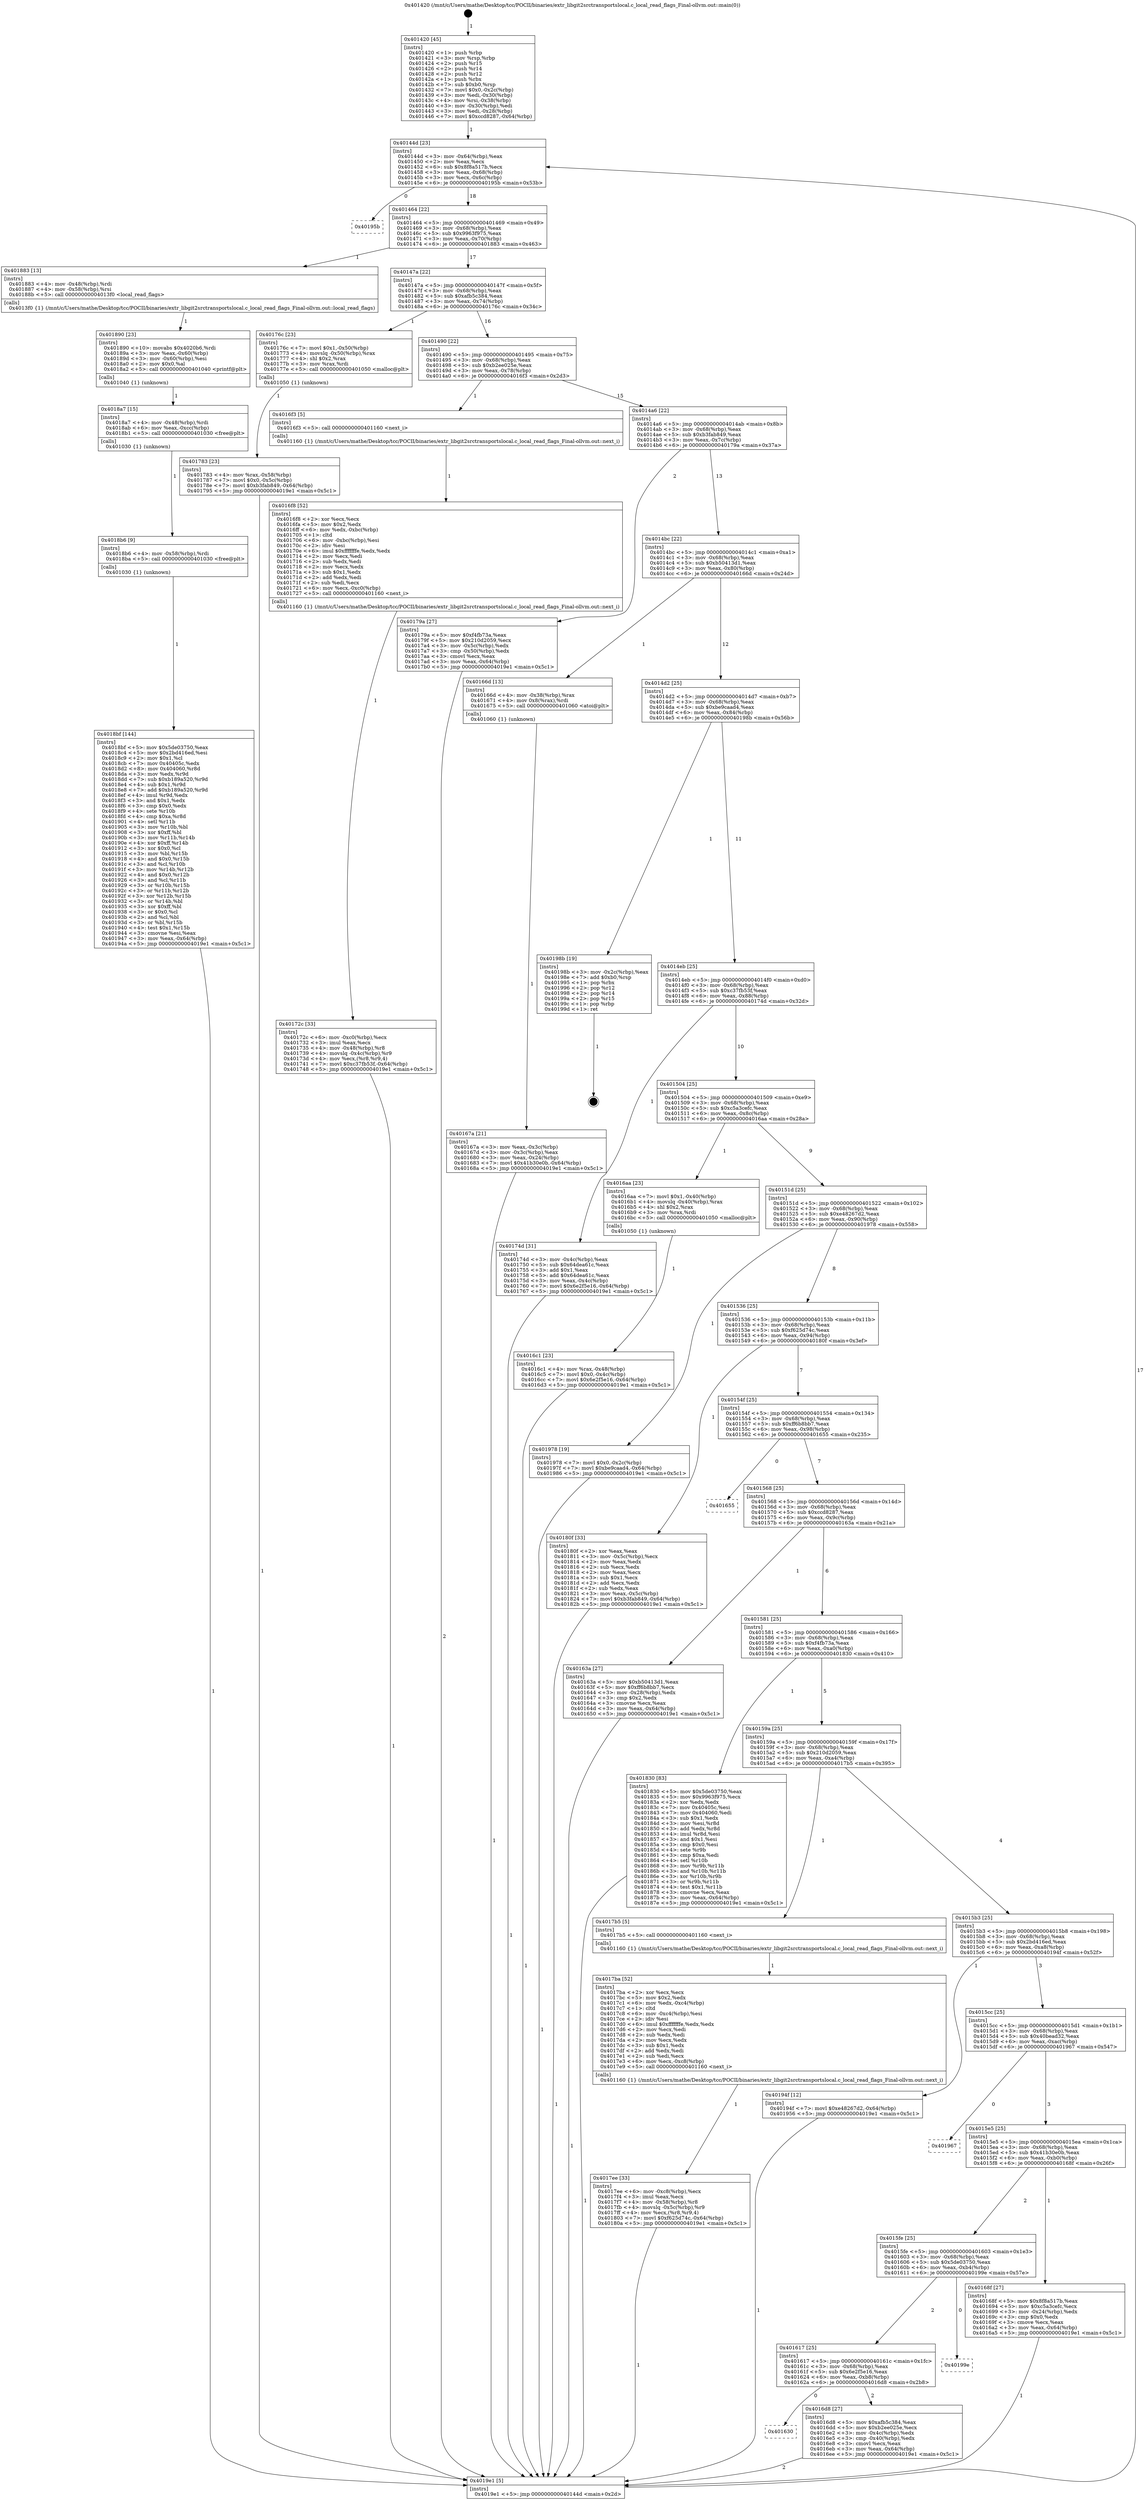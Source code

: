 digraph "0x401420" {
  label = "0x401420 (/mnt/c/Users/mathe/Desktop/tcc/POCII/binaries/extr_libgit2srctransportslocal.c_local_read_flags_Final-ollvm.out::main(0))"
  labelloc = "t"
  node[shape=record]

  Entry [label="",width=0.3,height=0.3,shape=circle,fillcolor=black,style=filled]
  "0x40144d" [label="{
     0x40144d [23]\l
     | [instrs]\l
     &nbsp;&nbsp;0x40144d \<+3\>: mov -0x64(%rbp),%eax\l
     &nbsp;&nbsp;0x401450 \<+2\>: mov %eax,%ecx\l
     &nbsp;&nbsp;0x401452 \<+6\>: sub $0x8f8a517b,%ecx\l
     &nbsp;&nbsp;0x401458 \<+3\>: mov %eax,-0x68(%rbp)\l
     &nbsp;&nbsp;0x40145b \<+3\>: mov %ecx,-0x6c(%rbp)\l
     &nbsp;&nbsp;0x40145e \<+6\>: je 000000000040195b \<main+0x53b\>\l
  }"]
  "0x40195b" [label="{
     0x40195b\l
  }", style=dashed]
  "0x401464" [label="{
     0x401464 [22]\l
     | [instrs]\l
     &nbsp;&nbsp;0x401464 \<+5\>: jmp 0000000000401469 \<main+0x49\>\l
     &nbsp;&nbsp;0x401469 \<+3\>: mov -0x68(%rbp),%eax\l
     &nbsp;&nbsp;0x40146c \<+5\>: sub $0x9963f975,%eax\l
     &nbsp;&nbsp;0x401471 \<+3\>: mov %eax,-0x70(%rbp)\l
     &nbsp;&nbsp;0x401474 \<+6\>: je 0000000000401883 \<main+0x463\>\l
  }"]
  Exit [label="",width=0.3,height=0.3,shape=circle,fillcolor=black,style=filled,peripheries=2]
  "0x401883" [label="{
     0x401883 [13]\l
     | [instrs]\l
     &nbsp;&nbsp;0x401883 \<+4\>: mov -0x48(%rbp),%rdi\l
     &nbsp;&nbsp;0x401887 \<+4\>: mov -0x58(%rbp),%rsi\l
     &nbsp;&nbsp;0x40188b \<+5\>: call 00000000004013f0 \<local_read_flags\>\l
     | [calls]\l
     &nbsp;&nbsp;0x4013f0 \{1\} (/mnt/c/Users/mathe/Desktop/tcc/POCII/binaries/extr_libgit2srctransportslocal.c_local_read_flags_Final-ollvm.out::local_read_flags)\l
  }"]
  "0x40147a" [label="{
     0x40147a [22]\l
     | [instrs]\l
     &nbsp;&nbsp;0x40147a \<+5\>: jmp 000000000040147f \<main+0x5f\>\l
     &nbsp;&nbsp;0x40147f \<+3\>: mov -0x68(%rbp),%eax\l
     &nbsp;&nbsp;0x401482 \<+5\>: sub $0xafb5c384,%eax\l
     &nbsp;&nbsp;0x401487 \<+3\>: mov %eax,-0x74(%rbp)\l
     &nbsp;&nbsp;0x40148a \<+6\>: je 000000000040176c \<main+0x34c\>\l
  }"]
  "0x4018bf" [label="{
     0x4018bf [144]\l
     | [instrs]\l
     &nbsp;&nbsp;0x4018bf \<+5\>: mov $0x5de03750,%eax\l
     &nbsp;&nbsp;0x4018c4 \<+5\>: mov $0x2bd416ed,%esi\l
     &nbsp;&nbsp;0x4018c9 \<+2\>: mov $0x1,%cl\l
     &nbsp;&nbsp;0x4018cb \<+7\>: mov 0x40405c,%edx\l
     &nbsp;&nbsp;0x4018d2 \<+8\>: mov 0x404060,%r8d\l
     &nbsp;&nbsp;0x4018da \<+3\>: mov %edx,%r9d\l
     &nbsp;&nbsp;0x4018dd \<+7\>: sub $0xb189a520,%r9d\l
     &nbsp;&nbsp;0x4018e4 \<+4\>: sub $0x1,%r9d\l
     &nbsp;&nbsp;0x4018e8 \<+7\>: add $0xb189a520,%r9d\l
     &nbsp;&nbsp;0x4018ef \<+4\>: imul %r9d,%edx\l
     &nbsp;&nbsp;0x4018f3 \<+3\>: and $0x1,%edx\l
     &nbsp;&nbsp;0x4018f6 \<+3\>: cmp $0x0,%edx\l
     &nbsp;&nbsp;0x4018f9 \<+4\>: sete %r10b\l
     &nbsp;&nbsp;0x4018fd \<+4\>: cmp $0xa,%r8d\l
     &nbsp;&nbsp;0x401901 \<+4\>: setl %r11b\l
     &nbsp;&nbsp;0x401905 \<+3\>: mov %r10b,%bl\l
     &nbsp;&nbsp;0x401908 \<+3\>: xor $0xff,%bl\l
     &nbsp;&nbsp;0x40190b \<+3\>: mov %r11b,%r14b\l
     &nbsp;&nbsp;0x40190e \<+4\>: xor $0xff,%r14b\l
     &nbsp;&nbsp;0x401912 \<+3\>: xor $0x0,%cl\l
     &nbsp;&nbsp;0x401915 \<+3\>: mov %bl,%r15b\l
     &nbsp;&nbsp;0x401918 \<+4\>: and $0x0,%r15b\l
     &nbsp;&nbsp;0x40191c \<+3\>: and %cl,%r10b\l
     &nbsp;&nbsp;0x40191f \<+3\>: mov %r14b,%r12b\l
     &nbsp;&nbsp;0x401922 \<+4\>: and $0x0,%r12b\l
     &nbsp;&nbsp;0x401926 \<+3\>: and %cl,%r11b\l
     &nbsp;&nbsp;0x401929 \<+3\>: or %r10b,%r15b\l
     &nbsp;&nbsp;0x40192c \<+3\>: or %r11b,%r12b\l
     &nbsp;&nbsp;0x40192f \<+3\>: xor %r12b,%r15b\l
     &nbsp;&nbsp;0x401932 \<+3\>: or %r14b,%bl\l
     &nbsp;&nbsp;0x401935 \<+3\>: xor $0xff,%bl\l
     &nbsp;&nbsp;0x401938 \<+3\>: or $0x0,%cl\l
     &nbsp;&nbsp;0x40193b \<+2\>: and %cl,%bl\l
     &nbsp;&nbsp;0x40193d \<+3\>: or %bl,%r15b\l
     &nbsp;&nbsp;0x401940 \<+4\>: test $0x1,%r15b\l
     &nbsp;&nbsp;0x401944 \<+3\>: cmovne %esi,%eax\l
     &nbsp;&nbsp;0x401947 \<+3\>: mov %eax,-0x64(%rbp)\l
     &nbsp;&nbsp;0x40194a \<+5\>: jmp 00000000004019e1 \<main+0x5c1\>\l
  }"]
  "0x40176c" [label="{
     0x40176c [23]\l
     | [instrs]\l
     &nbsp;&nbsp;0x40176c \<+7\>: movl $0x1,-0x50(%rbp)\l
     &nbsp;&nbsp;0x401773 \<+4\>: movslq -0x50(%rbp),%rax\l
     &nbsp;&nbsp;0x401777 \<+4\>: shl $0x2,%rax\l
     &nbsp;&nbsp;0x40177b \<+3\>: mov %rax,%rdi\l
     &nbsp;&nbsp;0x40177e \<+5\>: call 0000000000401050 \<malloc@plt\>\l
     | [calls]\l
     &nbsp;&nbsp;0x401050 \{1\} (unknown)\l
  }"]
  "0x401490" [label="{
     0x401490 [22]\l
     | [instrs]\l
     &nbsp;&nbsp;0x401490 \<+5\>: jmp 0000000000401495 \<main+0x75\>\l
     &nbsp;&nbsp;0x401495 \<+3\>: mov -0x68(%rbp),%eax\l
     &nbsp;&nbsp;0x401498 \<+5\>: sub $0xb2ee025e,%eax\l
     &nbsp;&nbsp;0x40149d \<+3\>: mov %eax,-0x78(%rbp)\l
     &nbsp;&nbsp;0x4014a0 \<+6\>: je 00000000004016f3 \<main+0x2d3\>\l
  }"]
  "0x4018b6" [label="{
     0x4018b6 [9]\l
     | [instrs]\l
     &nbsp;&nbsp;0x4018b6 \<+4\>: mov -0x58(%rbp),%rdi\l
     &nbsp;&nbsp;0x4018ba \<+5\>: call 0000000000401030 \<free@plt\>\l
     | [calls]\l
     &nbsp;&nbsp;0x401030 \{1\} (unknown)\l
  }"]
  "0x4016f3" [label="{
     0x4016f3 [5]\l
     | [instrs]\l
     &nbsp;&nbsp;0x4016f3 \<+5\>: call 0000000000401160 \<next_i\>\l
     | [calls]\l
     &nbsp;&nbsp;0x401160 \{1\} (/mnt/c/Users/mathe/Desktop/tcc/POCII/binaries/extr_libgit2srctransportslocal.c_local_read_flags_Final-ollvm.out::next_i)\l
  }"]
  "0x4014a6" [label="{
     0x4014a6 [22]\l
     | [instrs]\l
     &nbsp;&nbsp;0x4014a6 \<+5\>: jmp 00000000004014ab \<main+0x8b\>\l
     &nbsp;&nbsp;0x4014ab \<+3\>: mov -0x68(%rbp),%eax\l
     &nbsp;&nbsp;0x4014ae \<+5\>: sub $0xb3fab849,%eax\l
     &nbsp;&nbsp;0x4014b3 \<+3\>: mov %eax,-0x7c(%rbp)\l
     &nbsp;&nbsp;0x4014b6 \<+6\>: je 000000000040179a \<main+0x37a\>\l
  }"]
  "0x4018a7" [label="{
     0x4018a7 [15]\l
     | [instrs]\l
     &nbsp;&nbsp;0x4018a7 \<+4\>: mov -0x48(%rbp),%rdi\l
     &nbsp;&nbsp;0x4018ab \<+6\>: mov %eax,-0xcc(%rbp)\l
     &nbsp;&nbsp;0x4018b1 \<+5\>: call 0000000000401030 \<free@plt\>\l
     | [calls]\l
     &nbsp;&nbsp;0x401030 \{1\} (unknown)\l
  }"]
  "0x40179a" [label="{
     0x40179a [27]\l
     | [instrs]\l
     &nbsp;&nbsp;0x40179a \<+5\>: mov $0xf4fb73a,%eax\l
     &nbsp;&nbsp;0x40179f \<+5\>: mov $0x210d2059,%ecx\l
     &nbsp;&nbsp;0x4017a4 \<+3\>: mov -0x5c(%rbp),%edx\l
     &nbsp;&nbsp;0x4017a7 \<+3\>: cmp -0x50(%rbp),%edx\l
     &nbsp;&nbsp;0x4017aa \<+3\>: cmovl %ecx,%eax\l
     &nbsp;&nbsp;0x4017ad \<+3\>: mov %eax,-0x64(%rbp)\l
     &nbsp;&nbsp;0x4017b0 \<+5\>: jmp 00000000004019e1 \<main+0x5c1\>\l
  }"]
  "0x4014bc" [label="{
     0x4014bc [22]\l
     | [instrs]\l
     &nbsp;&nbsp;0x4014bc \<+5\>: jmp 00000000004014c1 \<main+0xa1\>\l
     &nbsp;&nbsp;0x4014c1 \<+3\>: mov -0x68(%rbp),%eax\l
     &nbsp;&nbsp;0x4014c4 \<+5\>: sub $0xb50413d1,%eax\l
     &nbsp;&nbsp;0x4014c9 \<+3\>: mov %eax,-0x80(%rbp)\l
     &nbsp;&nbsp;0x4014cc \<+6\>: je 000000000040166d \<main+0x24d\>\l
  }"]
  "0x401890" [label="{
     0x401890 [23]\l
     | [instrs]\l
     &nbsp;&nbsp;0x401890 \<+10\>: movabs $0x4020b6,%rdi\l
     &nbsp;&nbsp;0x40189a \<+3\>: mov %eax,-0x60(%rbp)\l
     &nbsp;&nbsp;0x40189d \<+3\>: mov -0x60(%rbp),%esi\l
     &nbsp;&nbsp;0x4018a0 \<+2\>: mov $0x0,%al\l
     &nbsp;&nbsp;0x4018a2 \<+5\>: call 0000000000401040 \<printf@plt\>\l
     | [calls]\l
     &nbsp;&nbsp;0x401040 \{1\} (unknown)\l
  }"]
  "0x40166d" [label="{
     0x40166d [13]\l
     | [instrs]\l
     &nbsp;&nbsp;0x40166d \<+4\>: mov -0x38(%rbp),%rax\l
     &nbsp;&nbsp;0x401671 \<+4\>: mov 0x8(%rax),%rdi\l
     &nbsp;&nbsp;0x401675 \<+5\>: call 0000000000401060 \<atoi@plt\>\l
     | [calls]\l
     &nbsp;&nbsp;0x401060 \{1\} (unknown)\l
  }"]
  "0x4014d2" [label="{
     0x4014d2 [25]\l
     | [instrs]\l
     &nbsp;&nbsp;0x4014d2 \<+5\>: jmp 00000000004014d7 \<main+0xb7\>\l
     &nbsp;&nbsp;0x4014d7 \<+3\>: mov -0x68(%rbp),%eax\l
     &nbsp;&nbsp;0x4014da \<+5\>: sub $0xbe9caad4,%eax\l
     &nbsp;&nbsp;0x4014df \<+6\>: mov %eax,-0x84(%rbp)\l
     &nbsp;&nbsp;0x4014e5 \<+6\>: je 000000000040198b \<main+0x56b\>\l
  }"]
  "0x4017ee" [label="{
     0x4017ee [33]\l
     | [instrs]\l
     &nbsp;&nbsp;0x4017ee \<+6\>: mov -0xc8(%rbp),%ecx\l
     &nbsp;&nbsp;0x4017f4 \<+3\>: imul %eax,%ecx\l
     &nbsp;&nbsp;0x4017f7 \<+4\>: mov -0x58(%rbp),%r8\l
     &nbsp;&nbsp;0x4017fb \<+4\>: movslq -0x5c(%rbp),%r9\l
     &nbsp;&nbsp;0x4017ff \<+4\>: mov %ecx,(%r8,%r9,4)\l
     &nbsp;&nbsp;0x401803 \<+7\>: movl $0xf625d74c,-0x64(%rbp)\l
     &nbsp;&nbsp;0x40180a \<+5\>: jmp 00000000004019e1 \<main+0x5c1\>\l
  }"]
  "0x40198b" [label="{
     0x40198b [19]\l
     | [instrs]\l
     &nbsp;&nbsp;0x40198b \<+3\>: mov -0x2c(%rbp),%eax\l
     &nbsp;&nbsp;0x40198e \<+7\>: add $0xb0,%rsp\l
     &nbsp;&nbsp;0x401995 \<+1\>: pop %rbx\l
     &nbsp;&nbsp;0x401996 \<+2\>: pop %r12\l
     &nbsp;&nbsp;0x401998 \<+2\>: pop %r14\l
     &nbsp;&nbsp;0x40199a \<+2\>: pop %r15\l
     &nbsp;&nbsp;0x40199c \<+1\>: pop %rbp\l
     &nbsp;&nbsp;0x40199d \<+1\>: ret\l
  }"]
  "0x4014eb" [label="{
     0x4014eb [25]\l
     | [instrs]\l
     &nbsp;&nbsp;0x4014eb \<+5\>: jmp 00000000004014f0 \<main+0xd0\>\l
     &nbsp;&nbsp;0x4014f0 \<+3\>: mov -0x68(%rbp),%eax\l
     &nbsp;&nbsp;0x4014f3 \<+5\>: sub $0xc37fb53f,%eax\l
     &nbsp;&nbsp;0x4014f8 \<+6\>: mov %eax,-0x88(%rbp)\l
     &nbsp;&nbsp;0x4014fe \<+6\>: je 000000000040174d \<main+0x32d\>\l
  }"]
  "0x4017ba" [label="{
     0x4017ba [52]\l
     | [instrs]\l
     &nbsp;&nbsp;0x4017ba \<+2\>: xor %ecx,%ecx\l
     &nbsp;&nbsp;0x4017bc \<+5\>: mov $0x2,%edx\l
     &nbsp;&nbsp;0x4017c1 \<+6\>: mov %edx,-0xc4(%rbp)\l
     &nbsp;&nbsp;0x4017c7 \<+1\>: cltd\l
     &nbsp;&nbsp;0x4017c8 \<+6\>: mov -0xc4(%rbp),%esi\l
     &nbsp;&nbsp;0x4017ce \<+2\>: idiv %esi\l
     &nbsp;&nbsp;0x4017d0 \<+6\>: imul $0xfffffffe,%edx,%edx\l
     &nbsp;&nbsp;0x4017d6 \<+2\>: mov %ecx,%edi\l
     &nbsp;&nbsp;0x4017d8 \<+2\>: sub %edx,%edi\l
     &nbsp;&nbsp;0x4017da \<+2\>: mov %ecx,%edx\l
     &nbsp;&nbsp;0x4017dc \<+3\>: sub $0x1,%edx\l
     &nbsp;&nbsp;0x4017df \<+2\>: add %edx,%edi\l
     &nbsp;&nbsp;0x4017e1 \<+2\>: sub %edi,%ecx\l
     &nbsp;&nbsp;0x4017e3 \<+6\>: mov %ecx,-0xc8(%rbp)\l
     &nbsp;&nbsp;0x4017e9 \<+5\>: call 0000000000401160 \<next_i\>\l
     | [calls]\l
     &nbsp;&nbsp;0x401160 \{1\} (/mnt/c/Users/mathe/Desktop/tcc/POCII/binaries/extr_libgit2srctransportslocal.c_local_read_flags_Final-ollvm.out::next_i)\l
  }"]
  "0x40174d" [label="{
     0x40174d [31]\l
     | [instrs]\l
     &nbsp;&nbsp;0x40174d \<+3\>: mov -0x4c(%rbp),%eax\l
     &nbsp;&nbsp;0x401750 \<+5\>: sub $0x64dea61c,%eax\l
     &nbsp;&nbsp;0x401755 \<+3\>: add $0x1,%eax\l
     &nbsp;&nbsp;0x401758 \<+5\>: add $0x64dea61c,%eax\l
     &nbsp;&nbsp;0x40175d \<+3\>: mov %eax,-0x4c(%rbp)\l
     &nbsp;&nbsp;0x401760 \<+7\>: movl $0x6e2f5e16,-0x64(%rbp)\l
     &nbsp;&nbsp;0x401767 \<+5\>: jmp 00000000004019e1 \<main+0x5c1\>\l
  }"]
  "0x401504" [label="{
     0x401504 [25]\l
     | [instrs]\l
     &nbsp;&nbsp;0x401504 \<+5\>: jmp 0000000000401509 \<main+0xe9\>\l
     &nbsp;&nbsp;0x401509 \<+3\>: mov -0x68(%rbp),%eax\l
     &nbsp;&nbsp;0x40150c \<+5\>: sub $0xc5a3cefc,%eax\l
     &nbsp;&nbsp;0x401511 \<+6\>: mov %eax,-0x8c(%rbp)\l
     &nbsp;&nbsp;0x401517 \<+6\>: je 00000000004016aa \<main+0x28a\>\l
  }"]
  "0x401783" [label="{
     0x401783 [23]\l
     | [instrs]\l
     &nbsp;&nbsp;0x401783 \<+4\>: mov %rax,-0x58(%rbp)\l
     &nbsp;&nbsp;0x401787 \<+7\>: movl $0x0,-0x5c(%rbp)\l
     &nbsp;&nbsp;0x40178e \<+7\>: movl $0xb3fab849,-0x64(%rbp)\l
     &nbsp;&nbsp;0x401795 \<+5\>: jmp 00000000004019e1 \<main+0x5c1\>\l
  }"]
  "0x4016aa" [label="{
     0x4016aa [23]\l
     | [instrs]\l
     &nbsp;&nbsp;0x4016aa \<+7\>: movl $0x1,-0x40(%rbp)\l
     &nbsp;&nbsp;0x4016b1 \<+4\>: movslq -0x40(%rbp),%rax\l
     &nbsp;&nbsp;0x4016b5 \<+4\>: shl $0x2,%rax\l
     &nbsp;&nbsp;0x4016b9 \<+3\>: mov %rax,%rdi\l
     &nbsp;&nbsp;0x4016bc \<+5\>: call 0000000000401050 \<malloc@plt\>\l
     | [calls]\l
     &nbsp;&nbsp;0x401050 \{1\} (unknown)\l
  }"]
  "0x40151d" [label="{
     0x40151d [25]\l
     | [instrs]\l
     &nbsp;&nbsp;0x40151d \<+5\>: jmp 0000000000401522 \<main+0x102\>\l
     &nbsp;&nbsp;0x401522 \<+3\>: mov -0x68(%rbp),%eax\l
     &nbsp;&nbsp;0x401525 \<+5\>: sub $0xe48267d2,%eax\l
     &nbsp;&nbsp;0x40152a \<+6\>: mov %eax,-0x90(%rbp)\l
     &nbsp;&nbsp;0x401530 \<+6\>: je 0000000000401978 \<main+0x558\>\l
  }"]
  "0x40172c" [label="{
     0x40172c [33]\l
     | [instrs]\l
     &nbsp;&nbsp;0x40172c \<+6\>: mov -0xc0(%rbp),%ecx\l
     &nbsp;&nbsp;0x401732 \<+3\>: imul %eax,%ecx\l
     &nbsp;&nbsp;0x401735 \<+4\>: mov -0x48(%rbp),%r8\l
     &nbsp;&nbsp;0x401739 \<+4\>: movslq -0x4c(%rbp),%r9\l
     &nbsp;&nbsp;0x40173d \<+4\>: mov %ecx,(%r8,%r9,4)\l
     &nbsp;&nbsp;0x401741 \<+7\>: movl $0xc37fb53f,-0x64(%rbp)\l
     &nbsp;&nbsp;0x401748 \<+5\>: jmp 00000000004019e1 \<main+0x5c1\>\l
  }"]
  "0x401978" [label="{
     0x401978 [19]\l
     | [instrs]\l
     &nbsp;&nbsp;0x401978 \<+7\>: movl $0x0,-0x2c(%rbp)\l
     &nbsp;&nbsp;0x40197f \<+7\>: movl $0xbe9caad4,-0x64(%rbp)\l
     &nbsp;&nbsp;0x401986 \<+5\>: jmp 00000000004019e1 \<main+0x5c1\>\l
  }"]
  "0x401536" [label="{
     0x401536 [25]\l
     | [instrs]\l
     &nbsp;&nbsp;0x401536 \<+5\>: jmp 000000000040153b \<main+0x11b\>\l
     &nbsp;&nbsp;0x40153b \<+3\>: mov -0x68(%rbp),%eax\l
     &nbsp;&nbsp;0x40153e \<+5\>: sub $0xf625d74c,%eax\l
     &nbsp;&nbsp;0x401543 \<+6\>: mov %eax,-0x94(%rbp)\l
     &nbsp;&nbsp;0x401549 \<+6\>: je 000000000040180f \<main+0x3ef\>\l
  }"]
  "0x4016f8" [label="{
     0x4016f8 [52]\l
     | [instrs]\l
     &nbsp;&nbsp;0x4016f8 \<+2\>: xor %ecx,%ecx\l
     &nbsp;&nbsp;0x4016fa \<+5\>: mov $0x2,%edx\l
     &nbsp;&nbsp;0x4016ff \<+6\>: mov %edx,-0xbc(%rbp)\l
     &nbsp;&nbsp;0x401705 \<+1\>: cltd\l
     &nbsp;&nbsp;0x401706 \<+6\>: mov -0xbc(%rbp),%esi\l
     &nbsp;&nbsp;0x40170c \<+2\>: idiv %esi\l
     &nbsp;&nbsp;0x40170e \<+6\>: imul $0xfffffffe,%edx,%edx\l
     &nbsp;&nbsp;0x401714 \<+2\>: mov %ecx,%edi\l
     &nbsp;&nbsp;0x401716 \<+2\>: sub %edx,%edi\l
     &nbsp;&nbsp;0x401718 \<+2\>: mov %ecx,%edx\l
     &nbsp;&nbsp;0x40171a \<+3\>: sub $0x1,%edx\l
     &nbsp;&nbsp;0x40171d \<+2\>: add %edx,%edi\l
     &nbsp;&nbsp;0x40171f \<+2\>: sub %edi,%ecx\l
     &nbsp;&nbsp;0x401721 \<+6\>: mov %ecx,-0xc0(%rbp)\l
     &nbsp;&nbsp;0x401727 \<+5\>: call 0000000000401160 \<next_i\>\l
     | [calls]\l
     &nbsp;&nbsp;0x401160 \{1\} (/mnt/c/Users/mathe/Desktop/tcc/POCII/binaries/extr_libgit2srctransportslocal.c_local_read_flags_Final-ollvm.out::next_i)\l
  }"]
  "0x40180f" [label="{
     0x40180f [33]\l
     | [instrs]\l
     &nbsp;&nbsp;0x40180f \<+2\>: xor %eax,%eax\l
     &nbsp;&nbsp;0x401811 \<+3\>: mov -0x5c(%rbp),%ecx\l
     &nbsp;&nbsp;0x401814 \<+2\>: mov %eax,%edx\l
     &nbsp;&nbsp;0x401816 \<+2\>: sub %ecx,%edx\l
     &nbsp;&nbsp;0x401818 \<+2\>: mov %eax,%ecx\l
     &nbsp;&nbsp;0x40181a \<+3\>: sub $0x1,%ecx\l
     &nbsp;&nbsp;0x40181d \<+2\>: add %ecx,%edx\l
     &nbsp;&nbsp;0x40181f \<+2\>: sub %edx,%eax\l
     &nbsp;&nbsp;0x401821 \<+3\>: mov %eax,-0x5c(%rbp)\l
     &nbsp;&nbsp;0x401824 \<+7\>: movl $0xb3fab849,-0x64(%rbp)\l
     &nbsp;&nbsp;0x40182b \<+5\>: jmp 00000000004019e1 \<main+0x5c1\>\l
  }"]
  "0x40154f" [label="{
     0x40154f [25]\l
     | [instrs]\l
     &nbsp;&nbsp;0x40154f \<+5\>: jmp 0000000000401554 \<main+0x134\>\l
     &nbsp;&nbsp;0x401554 \<+3\>: mov -0x68(%rbp),%eax\l
     &nbsp;&nbsp;0x401557 \<+5\>: sub $0xff6b8bb7,%eax\l
     &nbsp;&nbsp;0x40155c \<+6\>: mov %eax,-0x98(%rbp)\l
     &nbsp;&nbsp;0x401562 \<+6\>: je 0000000000401655 \<main+0x235\>\l
  }"]
  "0x401630" [label="{
     0x401630\l
  }", style=dashed]
  "0x401655" [label="{
     0x401655\l
  }", style=dashed]
  "0x401568" [label="{
     0x401568 [25]\l
     | [instrs]\l
     &nbsp;&nbsp;0x401568 \<+5\>: jmp 000000000040156d \<main+0x14d\>\l
     &nbsp;&nbsp;0x40156d \<+3\>: mov -0x68(%rbp),%eax\l
     &nbsp;&nbsp;0x401570 \<+5\>: sub $0xccd8287,%eax\l
     &nbsp;&nbsp;0x401575 \<+6\>: mov %eax,-0x9c(%rbp)\l
     &nbsp;&nbsp;0x40157b \<+6\>: je 000000000040163a \<main+0x21a\>\l
  }"]
  "0x4016d8" [label="{
     0x4016d8 [27]\l
     | [instrs]\l
     &nbsp;&nbsp;0x4016d8 \<+5\>: mov $0xafb5c384,%eax\l
     &nbsp;&nbsp;0x4016dd \<+5\>: mov $0xb2ee025e,%ecx\l
     &nbsp;&nbsp;0x4016e2 \<+3\>: mov -0x4c(%rbp),%edx\l
     &nbsp;&nbsp;0x4016e5 \<+3\>: cmp -0x40(%rbp),%edx\l
     &nbsp;&nbsp;0x4016e8 \<+3\>: cmovl %ecx,%eax\l
     &nbsp;&nbsp;0x4016eb \<+3\>: mov %eax,-0x64(%rbp)\l
     &nbsp;&nbsp;0x4016ee \<+5\>: jmp 00000000004019e1 \<main+0x5c1\>\l
  }"]
  "0x40163a" [label="{
     0x40163a [27]\l
     | [instrs]\l
     &nbsp;&nbsp;0x40163a \<+5\>: mov $0xb50413d1,%eax\l
     &nbsp;&nbsp;0x40163f \<+5\>: mov $0xff6b8bb7,%ecx\l
     &nbsp;&nbsp;0x401644 \<+3\>: mov -0x28(%rbp),%edx\l
     &nbsp;&nbsp;0x401647 \<+3\>: cmp $0x2,%edx\l
     &nbsp;&nbsp;0x40164a \<+3\>: cmovne %ecx,%eax\l
     &nbsp;&nbsp;0x40164d \<+3\>: mov %eax,-0x64(%rbp)\l
     &nbsp;&nbsp;0x401650 \<+5\>: jmp 00000000004019e1 \<main+0x5c1\>\l
  }"]
  "0x401581" [label="{
     0x401581 [25]\l
     | [instrs]\l
     &nbsp;&nbsp;0x401581 \<+5\>: jmp 0000000000401586 \<main+0x166\>\l
     &nbsp;&nbsp;0x401586 \<+3\>: mov -0x68(%rbp),%eax\l
     &nbsp;&nbsp;0x401589 \<+5\>: sub $0xf4fb73a,%eax\l
     &nbsp;&nbsp;0x40158e \<+6\>: mov %eax,-0xa0(%rbp)\l
     &nbsp;&nbsp;0x401594 \<+6\>: je 0000000000401830 \<main+0x410\>\l
  }"]
  "0x4019e1" [label="{
     0x4019e1 [5]\l
     | [instrs]\l
     &nbsp;&nbsp;0x4019e1 \<+5\>: jmp 000000000040144d \<main+0x2d\>\l
  }"]
  "0x401420" [label="{
     0x401420 [45]\l
     | [instrs]\l
     &nbsp;&nbsp;0x401420 \<+1\>: push %rbp\l
     &nbsp;&nbsp;0x401421 \<+3\>: mov %rsp,%rbp\l
     &nbsp;&nbsp;0x401424 \<+2\>: push %r15\l
     &nbsp;&nbsp;0x401426 \<+2\>: push %r14\l
     &nbsp;&nbsp;0x401428 \<+2\>: push %r12\l
     &nbsp;&nbsp;0x40142a \<+1\>: push %rbx\l
     &nbsp;&nbsp;0x40142b \<+7\>: sub $0xb0,%rsp\l
     &nbsp;&nbsp;0x401432 \<+7\>: movl $0x0,-0x2c(%rbp)\l
     &nbsp;&nbsp;0x401439 \<+3\>: mov %edi,-0x30(%rbp)\l
     &nbsp;&nbsp;0x40143c \<+4\>: mov %rsi,-0x38(%rbp)\l
     &nbsp;&nbsp;0x401440 \<+3\>: mov -0x30(%rbp),%edi\l
     &nbsp;&nbsp;0x401443 \<+3\>: mov %edi,-0x28(%rbp)\l
     &nbsp;&nbsp;0x401446 \<+7\>: movl $0xccd8287,-0x64(%rbp)\l
  }"]
  "0x40167a" [label="{
     0x40167a [21]\l
     | [instrs]\l
     &nbsp;&nbsp;0x40167a \<+3\>: mov %eax,-0x3c(%rbp)\l
     &nbsp;&nbsp;0x40167d \<+3\>: mov -0x3c(%rbp),%eax\l
     &nbsp;&nbsp;0x401680 \<+3\>: mov %eax,-0x24(%rbp)\l
     &nbsp;&nbsp;0x401683 \<+7\>: movl $0x41b30e0b,-0x64(%rbp)\l
     &nbsp;&nbsp;0x40168a \<+5\>: jmp 00000000004019e1 \<main+0x5c1\>\l
  }"]
  "0x401617" [label="{
     0x401617 [25]\l
     | [instrs]\l
     &nbsp;&nbsp;0x401617 \<+5\>: jmp 000000000040161c \<main+0x1fc\>\l
     &nbsp;&nbsp;0x40161c \<+3\>: mov -0x68(%rbp),%eax\l
     &nbsp;&nbsp;0x40161f \<+5\>: sub $0x6e2f5e16,%eax\l
     &nbsp;&nbsp;0x401624 \<+6\>: mov %eax,-0xb8(%rbp)\l
     &nbsp;&nbsp;0x40162a \<+6\>: je 00000000004016d8 \<main+0x2b8\>\l
  }"]
  "0x401830" [label="{
     0x401830 [83]\l
     | [instrs]\l
     &nbsp;&nbsp;0x401830 \<+5\>: mov $0x5de03750,%eax\l
     &nbsp;&nbsp;0x401835 \<+5\>: mov $0x9963f975,%ecx\l
     &nbsp;&nbsp;0x40183a \<+2\>: xor %edx,%edx\l
     &nbsp;&nbsp;0x40183c \<+7\>: mov 0x40405c,%esi\l
     &nbsp;&nbsp;0x401843 \<+7\>: mov 0x404060,%edi\l
     &nbsp;&nbsp;0x40184a \<+3\>: sub $0x1,%edx\l
     &nbsp;&nbsp;0x40184d \<+3\>: mov %esi,%r8d\l
     &nbsp;&nbsp;0x401850 \<+3\>: add %edx,%r8d\l
     &nbsp;&nbsp;0x401853 \<+4\>: imul %r8d,%esi\l
     &nbsp;&nbsp;0x401857 \<+3\>: and $0x1,%esi\l
     &nbsp;&nbsp;0x40185a \<+3\>: cmp $0x0,%esi\l
     &nbsp;&nbsp;0x40185d \<+4\>: sete %r9b\l
     &nbsp;&nbsp;0x401861 \<+3\>: cmp $0xa,%edi\l
     &nbsp;&nbsp;0x401864 \<+4\>: setl %r10b\l
     &nbsp;&nbsp;0x401868 \<+3\>: mov %r9b,%r11b\l
     &nbsp;&nbsp;0x40186b \<+3\>: and %r10b,%r11b\l
     &nbsp;&nbsp;0x40186e \<+3\>: xor %r10b,%r9b\l
     &nbsp;&nbsp;0x401871 \<+3\>: or %r9b,%r11b\l
     &nbsp;&nbsp;0x401874 \<+4\>: test $0x1,%r11b\l
     &nbsp;&nbsp;0x401878 \<+3\>: cmovne %ecx,%eax\l
     &nbsp;&nbsp;0x40187b \<+3\>: mov %eax,-0x64(%rbp)\l
     &nbsp;&nbsp;0x40187e \<+5\>: jmp 00000000004019e1 \<main+0x5c1\>\l
  }"]
  "0x40159a" [label="{
     0x40159a [25]\l
     | [instrs]\l
     &nbsp;&nbsp;0x40159a \<+5\>: jmp 000000000040159f \<main+0x17f\>\l
     &nbsp;&nbsp;0x40159f \<+3\>: mov -0x68(%rbp),%eax\l
     &nbsp;&nbsp;0x4015a2 \<+5\>: sub $0x210d2059,%eax\l
     &nbsp;&nbsp;0x4015a7 \<+6\>: mov %eax,-0xa4(%rbp)\l
     &nbsp;&nbsp;0x4015ad \<+6\>: je 00000000004017b5 \<main+0x395\>\l
  }"]
  "0x40199e" [label="{
     0x40199e\l
  }", style=dashed]
  "0x4017b5" [label="{
     0x4017b5 [5]\l
     | [instrs]\l
     &nbsp;&nbsp;0x4017b5 \<+5\>: call 0000000000401160 \<next_i\>\l
     | [calls]\l
     &nbsp;&nbsp;0x401160 \{1\} (/mnt/c/Users/mathe/Desktop/tcc/POCII/binaries/extr_libgit2srctransportslocal.c_local_read_flags_Final-ollvm.out::next_i)\l
  }"]
  "0x4015b3" [label="{
     0x4015b3 [25]\l
     | [instrs]\l
     &nbsp;&nbsp;0x4015b3 \<+5\>: jmp 00000000004015b8 \<main+0x198\>\l
     &nbsp;&nbsp;0x4015b8 \<+3\>: mov -0x68(%rbp),%eax\l
     &nbsp;&nbsp;0x4015bb \<+5\>: sub $0x2bd416ed,%eax\l
     &nbsp;&nbsp;0x4015c0 \<+6\>: mov %eax,-0xa8(%rbp)\l
     &nbsp;&nbsp;0x4015c6 \<+6\>: je 000000000040194f \<main+0x52f\>\l
  }"]
  "0x4016c1" [label="{
     0x4016c1 [23]\l
     | [instrs]\l
     &nbsp;&nbsp;0x4016c1 \<+4\>: mov %rax,-0x48(%rbp)\l
     &nbsp;&nbsp;0x4016c5 \<+7\>: movl $0x0,-0x4c(%rbp)\l
     &nbsp;&nbsp;0x4016cc \<+7\>: movl $0x6e2f5e16,-0x64(%rbp)\l
     &nbsp;&nbsp;0x4016d3 \<+5\>: jmp 00000000004019e1 \<main+0x5c1\>\l
  }"]
  "0x40194f" [label="{
     0x40194f [12]\l
     | [instrs]\l
     &nbsp;&nbsp;0x40194f \<+7\>: movl $0xe48267d2,-0x64(%rbp)\l
     &nbsp;&nbsp;0x401956 \<+5\>: jmp 00000000004019e1 \<main+0x5c1\>\l
  }"]
  "0x4015cc" [label="{
     0x4015cc [25]\l
     | [instrs]\l
     &nbsp;&nbsp;0x4015cc \<+5\>: jmp 00000000004015d1 \<main+0x1b1\>\l
     &nbsp;&nbsp;0x4015d1 \<+3\>: mov -0x68(%rbp),%eax\l
     &nbsp;&nbsp;0x4015d4 \<+5\>: sub $0x40bead32,%eax\l
     &nbsp;&nbsp;0x4015d9 \<+6\>: mov %eax,-0xac(%rbp)\l
     &nbsp;&nbsp;0x4015df \<+6\>: je 0000000000401967 \<main+0x547\>\l
  }"]
  "0x4015fe" [label="{
     0x4015fe [25]\l
     | [instrs]\l
     &nbsp;&nbsp;0x4015fe \<+5\>: jmp 0000000000401603 \<main+0x1e3\>\l
     &nbsp;&nbsp;0x401603 \<+3\>: mov -0x68(%rbp),%eax\l
     &nbsp;&nbsp;0x401606 \<+5\>: sub $0x5de03750,%eax\l
     &nbsp;&nbsp;0x40160b \<+6\>: mov %eax,-0xb4(%rbp)\l
     &nbsp;&nbsp;0x401611 \<+6\>: je 000000000040199e \<main+0x57e\>\l
  }"]
  "0x401967" [label="{
     0x401967\l
  }", style=dashed]
  "0x4015e5" [label="{
     0x4015e5 [25]\l
     | [instrs]\l
     &nbsp;&nbsp;0x4015e5 \<+5\>: jmp 00000000004015ea \<main+0x1ca\>\l
     &nbsp;&nbsp;0x4015ea \<+3\>: mov -0x68(%rbp),%eax\l
     &nbsp;&nbsp;0x4015ed \<+5\>: sub $0x41b30e0b,%eax\l
     &nbsp;&nbsp;0x4015f2 \<+6\>: mov %eax,-0xb0(%rbp)\l
     &nbsp;&nbsp;0x4015f8 \<+6\>: je 000000000040168f \<main+0x26f\>\l
  }"]
  "0x40168f" [label="{
     0x40168f [27]\l
     | [instrs]\l
     &nbsp;&nbsp;0x40168f \<+5\>: mov $0x8f8a517b,%eax\l
     &nbsp;&nbsp;0x401694 \<+5\>: mov $0xc5a3cefc,%ecx\l
     &nbsp;&nbsp;0x401699 \<+3\>: mov -0x24(%rbp),%edx\l
     &nbsp;&nbsp;0x40169c \<+3\>: cmp $0x0,%edx\l
     &nbsp;&nbsp;0x40169f \<+3\>: cmove %ecx,%eax\l
     &nbsp;&nbsp;0x4016a2 \<+3\>: mov %eax,-0x64(%rbp)\l
     &nbsp;&nbsp;0x4016a5 \<+5\>: jmp 00000000004019e1 \<main+0x5c1\>\l
  }"]
  Entry -> "0x401420" [label=" 1"]
  "0x40144d" -> "0x40195b" [label=" 0"]
  "0x40144d" -> "0x401464" [label=" 18"]
  "0x40198b" -> Exit [label=" 1"]
  "0x401464" -> "0x401883" [label=" 1"]
  "0x401464" -> "0x40147a" [label=" 17"]
  "0x401978" -> "0x4019e1" [label=" 1"]
  "0x40147a" -> "0x40176c" [label=" 1"]
  "0x40147a" -> "0x401490" [label=" 16"]
  "0x40194f" -> "0x4019e1" [label=" 1"]
  "0x401490" -> "0x4016f3" [label=" 1"]
  "0x401490" -> "0x4014a6" [label=" 15"]
  "0x4018bf" -> "0x4019e1" [label=" 1"]
  "0x4014a6" -> "0x40179a" [label=" 2"]
  "0x4014a6" -> "0x4014bc" [label=" 13"]
  "0x4018b6" -> "0x4018bf" [label=" 1"]
  "0x4014bc" -> "0x40166d" [label=" 1"]
  "0x4014bc" -> "0x4014d2" [label=" 12"]
  "0x4018a7" -> "0x4018b6" [label=" 1"]
  "0x4014d2" -> "0x40198b" [label=" 1"]
  "0x4014d2" -> "0x4014eb" [label=" 11"]
  "0x401890" -> "0x4018a7" [label=" 1"]
  "0x4014eb" -> "0x40174d" [label=" 1"]
  "0x4014eb" -> "0x401504" [label=" 10"]
  "0x401883" -> "0x401890" [label=" 1"]
  "0x401504" -> "0x4016aa" [label=" 1"]
  "0x401504" -> "0x40151d" [label=" 9"]
  "0x401830" -> "0x4019e1" [label=" 1"]
  "0x40151d" -> "0x401978" [label=" 1"]
  "0x40151d" -> "0x401536" [label=" 8"]
  "0x40180f" -> "0x4019e1" [label=" 1"]
  "0x401536" -> "0x40180f" [label=" 1"]
  "0x401536" -> "0x40154f" [label=" 7"]
  "0x4017ee" -> "0x4019e1" [label=" 1"]
  "0x40154f" -> "0x401655" [label=" 0"]
  "0x40154f" -> "0x401568" [label=" 7"]
  "0x4017ba" -> "0x4017ee" [label=" 1"]
  "0x401568" -> "0x40163a" [label=" 1"]
  "0x401568" -> "0x401581" [label=" 6"]
  "0x40163a" -> "0x4019e1" [label=" 1"]
  "0x401420" -> "0x40144d" [label=" 1"]
  "0x4019e1" -> "0x40144d" [label=" 17"]
  "0x40166d" -> "0x40167a" [label=" 1"]
  "0x40167a" -> "0x4019e1" [label=" 1"]
  "0x4017b5" -> "0x4017ba" [label=" 1"]
  "0x401581" -> "0x401830" [label=" 1"]
  "0x401581" -> "0x40159a" [label=" 5"]
  "0x401783" -> "0x4019e1" [label=" 1"]
  "0x40159a" -> "0x4017b5" [label=" 1"]
  "0x40159a" -> "0x4015b3" [label=" 4"]
  "0x40176c" -> "0x401783" [label=" 1"]
  "0x4015b3" -> "0x40194f" [label=" 1"]
  "0x4015b3" -> "0x4015cc" [label=" 3"]
  "0x40172c" -> "0x4019e1" [label=" 1"]
  "0x4015cc" -> "0x401967" [label=" 0"]
  "0x4015cc" -> "0x4015e5" [label=" 3"]
  "0x4016f8" -> "0x40172c" [label=" 1"]
  "0x4015e5" -> "0x40168f" [label=" 1"]
  "0x4015e5" -> "0x4015fe" [label=" 2"]
  "0x40168f" -> "0x4019e1" [label=" 1"]
  "0x4016aa" -> "0x4016c1" [label=" 1"]
  "0x4016c1" -> "0x4019e1" [label=" 1"]
  "0x40174d" -> "0x4019e1" [label=" 1"]
  "0x4015fe" -> "0x40199e" [label=" 0"]
  "0x4015fe" -> "0x401617" [label=" 2"]
  "0x40179a" -> "0x4019e1" [label=" 2"]
  "0x401617" -> "0x4016d8" [label=" 2"]
  "0x401617" -> "0x401630" [label=" 0"]
  "0x4016d8" -> "0x4019e1" [label=" 2"]
  "0x4016f3" -> "0x4016f8" [label=" 1"]
}
